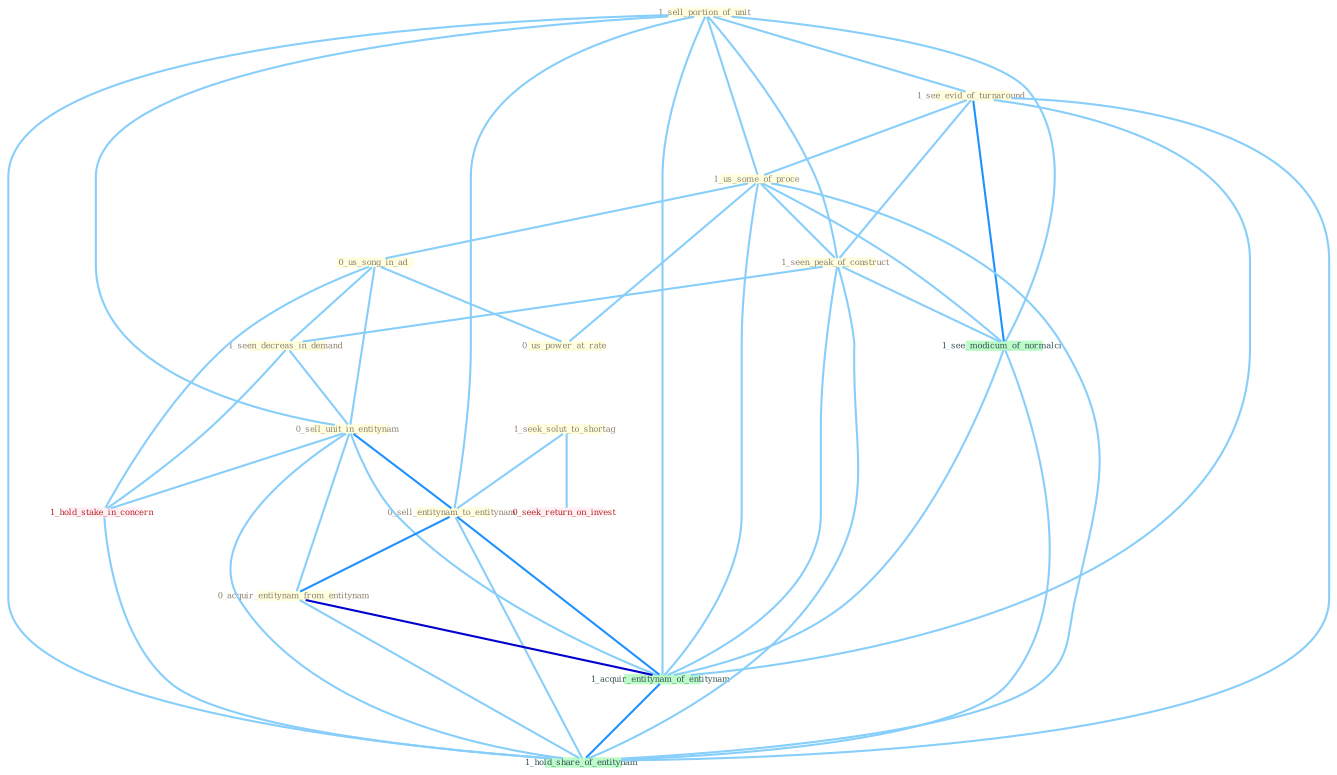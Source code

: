 Graph G{ 
    node
    [shape=polygon,style=filled,width=.5,height=.06,color="#BDFCC9",fixedsize=true,fontsize=4,
    fontcolor="#2f4f4f"];
    {node
    [color="#ffffe0", fontcolor="#8b7d6b"] "1_sell_portion_of_unit " "1_see_evid_of_turnaround " "1_us_some_of_proce " "1_seen_peak_of_construct " "0_us_song_in_ad " "0_us_power_at_rate " "1_seek_solut_to_shortag " "1_seen_decreas_in_demand " "0_sell_unit_in_entitynam " "0_sell_entitynam_to_entitynam " "0_acquir_entitynam_from_entitynam "}
{node [color="#fff0f5", fontcolor="#b22222"] "1_hold_stake_in_concern " "0_seek_return_on_invest "}
edge [color="#B0E2FF"];

	"1_sell_portion_of_unit " -- "1_see_evid_of_turnaround " [w="1", color="#87cefa" ];
	"1_sell_portion_of_unit " -- "1_us_some_of_proce " [w="1", color="#87cefa" ];
	"1_sell_portion_of_unit " -- "1_seen_peak_of_construct " [w="1", color="#87cefa" ];
	"1_sell_portion_of_unit " -- "0_sell_unit_in_entitynam " [w="1", color="#87cefa" ];
	"1_sell_portion_of_unit " -- "0_sell_entitynam_to_entitynam " [w="1", color="#87cefa" ];
	"1_sell_portion_of_unit " -- "1_see_modicum_of_normalci " [w="1", color="#87cefa" ];
	"1_sell_portion_of_unit " -- "1_acquir_entitynam_of_entitynam " [w="1", color="#87cefa" ];
	"1_sell_portion_of_unit " -- "1_hold_share_of_entitynam " [w="1", color="#87cefa" ];
	"1_see_evid_of_turnaround " -- "1_us_some_of_proce " [w="1", color="#87cefa" ];
	"1_see_evid_of_turnaround " -- "1_seen_peak_of_construct " [w="1", color="#87cefa" ];
	"1_see_evid_of_turnaround " -- "1_see_modicum_of_normalci " [w="2", color="#1e90ff" , len=0.8];
	"1_see_evid_of_turnaround " -- "1_acquir_entitynam_of_entitynam " [w="1", color="#87cefa" ];
	"1_see_evid_of_turnaround " -- "1_hold_share_of_entitynam " [w="1", color="#87cefa" ];
	"1_us_some_of_proce " -- "1_seen_peak_of_construct " [w="1", color="#87cefa" ];
	"1_us_some_of_proce " -- "0_us_song_in_ad " [w="1", color="#87cefa" ];
	"1_us_some_of_proce " -- "0_us_power_at_rate " [w="1", color="#87cefa" ];
	"1_us_some_of_proce " -- "1_see_modicum_of_normalci " [w="1", color="#87cefa" ];
	"1_us_some_of_proce " -- "1_acquir_entitynam_of_entitynam " [w="1", color="#87cefa" ];
	"1_us_some_of_proce " -- "1_hold_share_of_entitynam " [w="1", color="#87cefa" ];
	"1_seen_peak_of_construct " -- "1_seen_decreas_in_demand " [w="1", color="#87cefa" ];
	"1_seen_peak_of_construct " -- "1_see_modicum_of_normalci " [w="1", color="#87cefa" ];
	"1_seen_peak_of_construct " -- "1_acquir_entitynam_of_entitynam " [w="1", color="#87cefa" ];
	"1_seen_peak_of_construct " -- "1_hold_share_of_entitynam " [w="1", color="#87cefa" ];
	"0_us_song_in_ad " -- "0_us_power_at_rate " [w="1", color="#87cefa" ];
	"0_us_song_in_ad " -- "1_seen_decreas_in_demand " [w="1", color="#87cefa" ];
	"0_us_song_in_ad " -- "0_sell_unit_in_entitynam " [w="1", color="#87cefa" ];
	"0_us_song_in_ad " -- "1_hold_stake_in_concern " [w="1", color="#87cefa" ];
	"1_seek_solut_to_shortag " -- "0_sell_entitynam_to_entitynam " [w="1", color="#87cefa" ];
	"1_seek_solut_to_shortag " -- "0_seek_return_on_invest " [w="1", color="#87cefa" ];
	"1_seen_decreas_in_demand " -- "0_sell_unit_in_entitynam " [w="1", color="#87cefa" ];
	"1_seen_decreas_in_demand " -- "1_hold_stake_in_concern " [w="1", color="#87cefa" ];
	"0_sell_unit_in_entitynam " -- "0_sell_entitynam_to_entitynam " [w="2", color="#1e90ff" , len=0.8];
	"0_sell_unit_in_entitynam " -- "0_acquir_entitynam_from_entitynam " [w="1", color="#87cefa" ];
	"0_sell_unit_in_entitynam " -- "1_hold_stake_in_concern " [w="1", color="#87cefa" ];
	"0_sell_unit_in_entitynam " -- "1_acquir_entitynam_of_entitynam " [w="1", color="#87cefa" ];
	"0_sell_unit_in_entitynam " -- "1_hold_share_of_entitynam " [w="1", color="#87cefa" ];
	"0_sell_entitynam_to_entitynam " -- "0_acquir_entitynam_from_entitynam " [w="2", color="#1e90ff" , len=0.8];
	"0_sell_entitynam_to_entitynam " -- "1_acquir_entitynam_of_entitynam " [w="2", color="#1e90ff" , len=0.8];
	"0_sell_entitynam_to_entitynam " -- "1_hold_share_of_entitynam " [w="1", color="#87cefa" ];
	"0_acquir_entitynam_from_entitynam " -- "1_acquir_entitynam_of_entitynam " [w="3", color="#0000cd" , len=0.6];
	"0_acquir_entitynam_from_entitynam " -- "1_hold_share_of_entitynam " [w="1", color="#87cefa" ];
	"1_hold_stake_in_concern " -- "1_hold_share_of_entitynam " [w="1", color="#87cefa" ];
	"1_see_modicum_of_normalci " -- "1_acquir_entitynam_of_entitynam " [w="1", color="#87cefa" ];
	"1_see_modicum_of_normalci " -- "1_hold_share_of_entitynam " [w="1", color="#87cefa" ];
	"1_acquir_entitynam_of_entitynam " -- "1_hold_share_of_entitynam " [w="2", color="#1e90ff" , len=0.8];
}